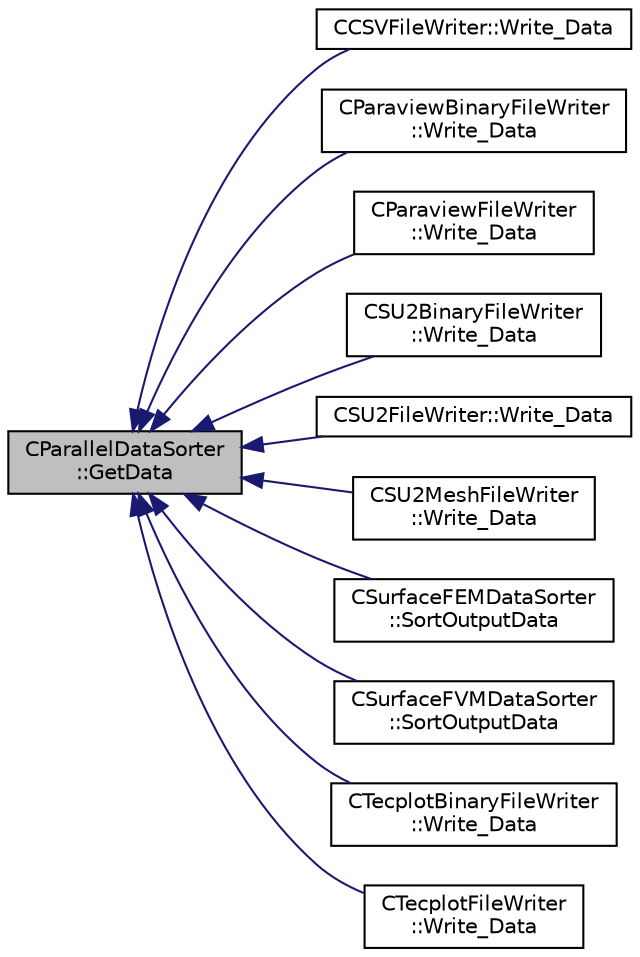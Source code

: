 digraph "CParallelDataSorter::GetData"
{
  edge [fontname="Helvetica",fontsize="10",labelfontname="Helvetica",labelfontsize="10"];
  node [fontname="Helvetica",fontsize="10",shape=record];
  rankdir="LR";
  Node13 [label="CParallelDataSorter\l::GetData",height=0.2,width=0.4,color="black", fillcolor="grey75", style="filled", fontcolor="black"];
  Node13 -> Node14 [dir="back",color="midnightblue",fontsize="10",style="solid",fontname="Helvetica"];
  Node14 [label="CCSVFileWriter::Write_Data",height=0.2,width=0.4,color="black", fillcolor="white", style="filled",URL="$class_c_c_s_v_file_writer.html#abb758b8cc44b087c1c7b8b76e71ad2d2",tooltip="Write sorted data to file in CSV file format. "];
  Node13 -> Node15 [dir="back",color="midnightblue",fontsize="10",style="solid",fontname="Helvetica"];
  Node15 [label="CParaviewBinaryFileWriter\l::Write_Data",height=0.2,width=0.4,color="black", fillcolor="white", style="filled",URL="$class_c_paraview_binary_file_writer.html#ab23f1c093d01d5b040939a7ae3564f3f",tooltip="Write sorted data to file in paraview binary file format. "];
  Node13 -> Node16 [dir="back",color="midnightblue",fontsize="10",style="solid",fontname="Helvetica"];
  Node16 [label="CParaviewFileWriter\l::Write_Data",height=0.2,width=0.4,color="black", fillcolor="white", style="filled",URL="$class_c_paraview_file_writer.html#acf1ac144d899e6bc6b03fe7eb9b501df",tooltip="Write sorted data to file in paraview file format. "];
  Node13 -> Node17 [dir="back",color="midnightblue",fontsize="10",style="solid",fontname="Helvetica"];
  Node17 [label="CSU2BinaryFileWriter\l::Write_Data",height=0.2,width=0.4,color="black", fillcolor="white", style="filled",URL="$class_c_s_u2_binary_file_writer.html#a7abb032ca0b6f91ac984d205fb7dfacd",tooltip="Write sorted data to file in SU2 binary file format. "];
  Node13 -> Node18 [dir="back",color="midnightblue",fontsize="10",style="solid",fontname="Helvetica"];
  Node18 [label="CSU2FileWriter::Write_Data",height=0.2,width=0.4,color="black", fillcolor="white", style="filled",URL="$class_c_s_u2_file_writer.html#ac76c4d17f8645e9684914bd4fa3cefba",tooltip="Write sorted data to file in SU2 ASCII file format. "];
  Node13 -> Node19 [dir="back",color="midnightblue",fontsize="10",style="solid",fontname="Helvetica"];
  Node19 [label="CSU2MeshFileWriter\l::Write_Data",height=0.2,width=0.4,color="black", fillcolor="white", style="filled",URL="$class_c_s_u2_mesh_file_writer.html#afb640805d230d2911694f4d1911673c7",tooltip="Write sorted data to file in SU2 mesh file format. "];
  Node13 -> Node20 [dir="back",color="midnightblue",fontsize="10",style="solid",fontname="Helvetica"];
  Node20 [label="CSurfaceFEMDataSorter\l::SortOutputData",height=0.2,width=0.4,color="black", fillcolor="white", style="filled",URL="$class_c_surface_f_e_m_data_sorter.html#a780cb416bfb4aed7697a252887821020",tooltip="Sort the output data for each grid node into a linear partitioning across all processors. "];
  Node13 -> Node21 [dir="back",color="midnightblue",fontsize="10",style="solid",fontname="Helvetica"];
  Node21 [label="CSurfaceFVMDataSorter\l::SortOutputData",height=0.2,width=0.4,color="black", fillcolor="white", style="filled",URL="$class_c_surface_f_v_m_data_sorter.html#a4b8538d5b9c3afd3633110881498405f",tooltip="Sort the output data for each grid node into a linear partitioning across all processors. "];
  Node13 -> Node22 [dir="back",color="midnightblue",fontsize="10",style="solid",fontname="Helvetica"];
  Node22 [label="CTecplotBinaryFileWriter\l::Write_Data",height=0.2,width=0.4,color="black", fillcolor="white", style="filled",URL="$class_c_tecplot_binary_file_writer.html#aac6f4f7c61de31e9267a1f08b98244d3",tooltip="Write sorted data to file in tecplot binary file format. "];
  Node13 -> Node23 [dir="back",color="midnightblue",fontsize="10",style="solid",fontname="Helvetica"];
  Node23 [label="CTecplotFileWriter\l::Write_Data",height=0.2,width=0.4,color="black", fillcolor="white", style="filled",URL="$class_c_tecplot_file_writer.html#afcde3acbfcb63f3d5a364cf85cd0e4e9",tooltip="Write sorted data to file in tecplot ASCII file format. "];
}
